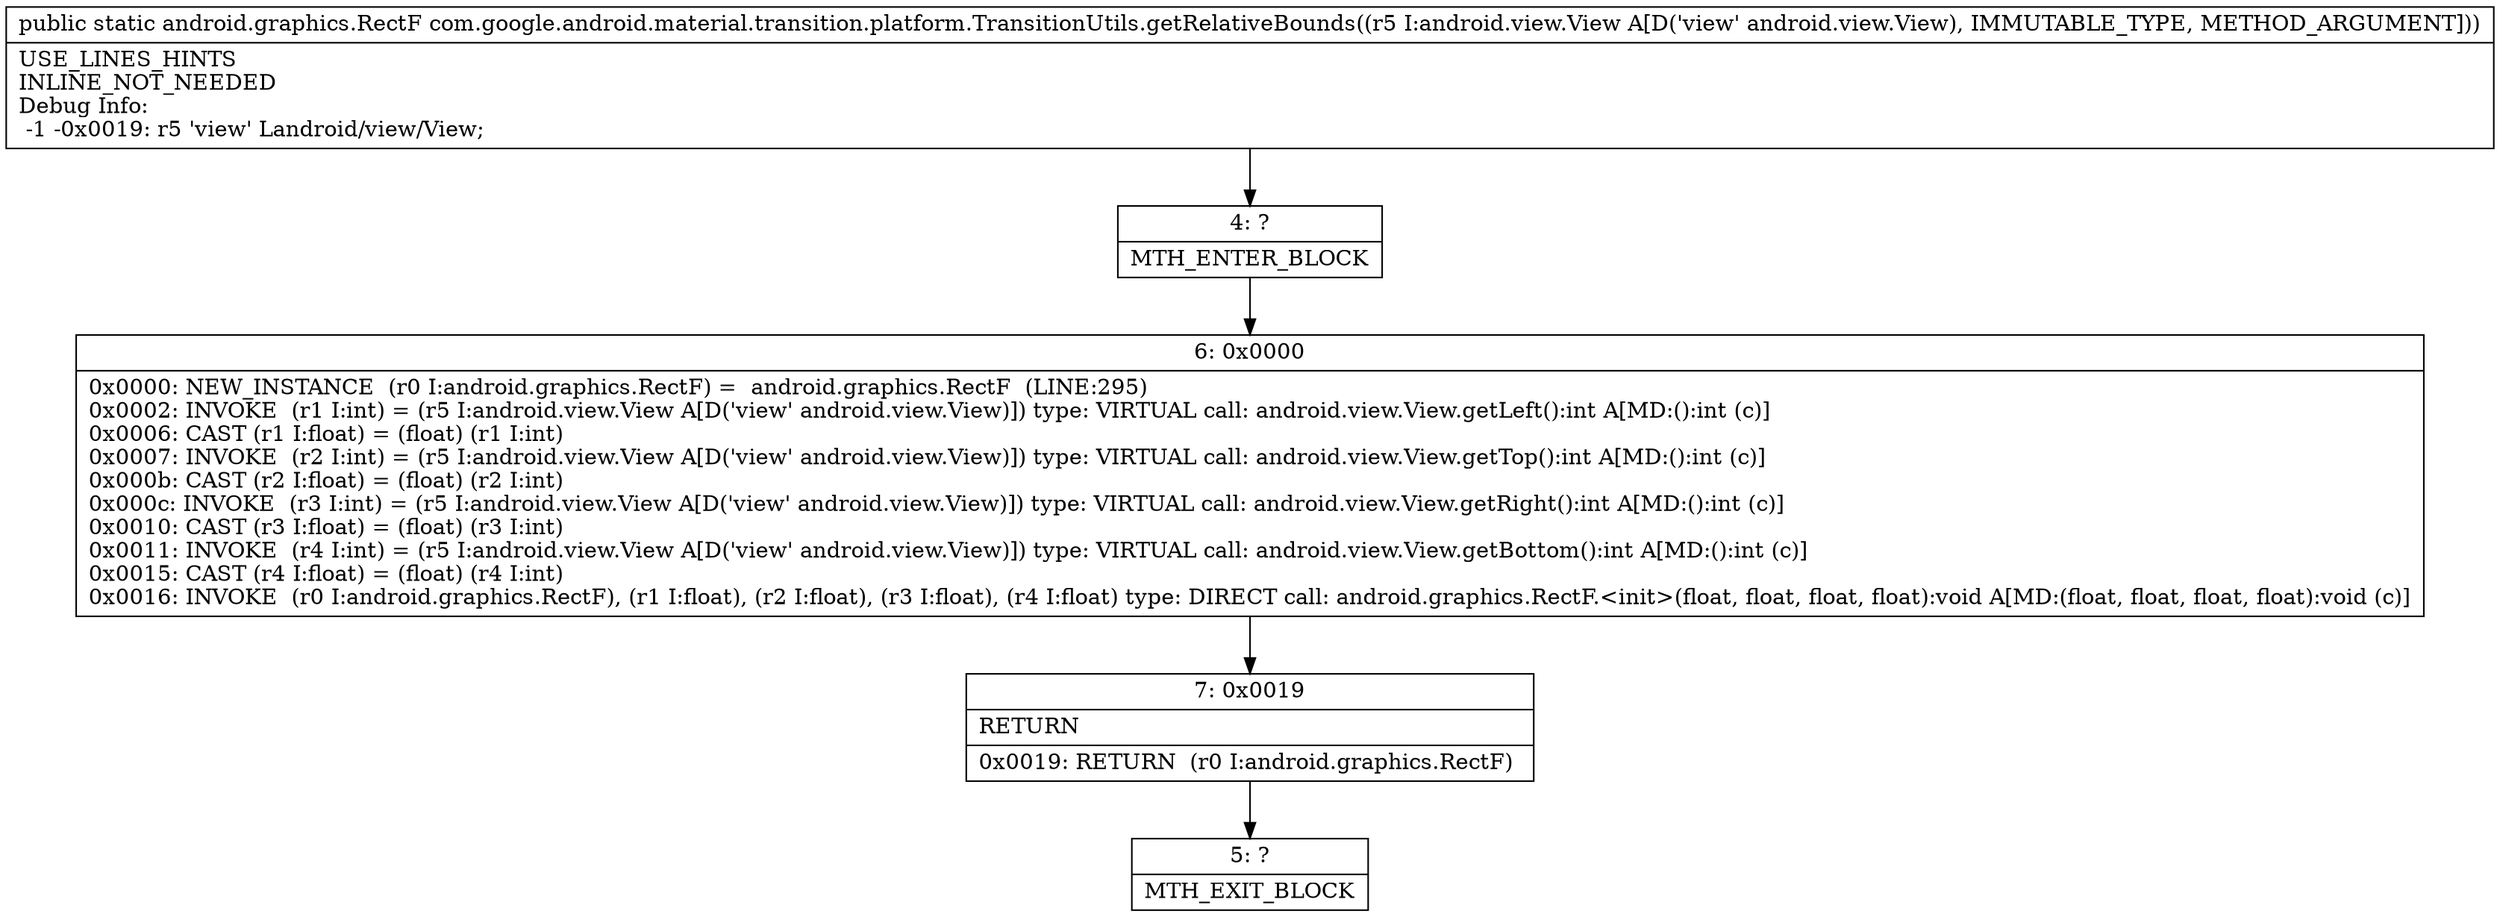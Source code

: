 digraph "CFG forcom.google.android.material.transition.platform.TransitionUtils.getRelativeBounds(Landroid\/view\/View;)Landroid\/graphics\/RectF;" {
Node_4 [shape=record,label="{4\:\ ?|MTH_ENTER_BLOCK\l}"];
Node_6 [shape=record,label="{6\:\ 0x0000|0x0000: NEW_INSTANCE  (r0 I:android.graphics.RectF) =  android.graphics.RectF  (LINE:295)\l0x0002: INVOKE  (r1 I:int) = (r5 I:android.view.View A[D('view' android.view.View)]) type: VIRTUAL call: android.view.View.getLeft():int A[MD:():int (c)]\l0x0006: CAST (r1 I:float) = (float) (r1 I:int) \l0x0007: INVOKE  (r2 I:int) = (r5 I:android.view.View A[D('view' android.view.View)]) type: VIRTUAL call: android.view.View.getTop():int A[MD:():int (c)]\l0x000b: CAST (r2 I:float) = (float) (r2 I:int) \l0x000c: INVOKE  (r3 I:int) = (r5 I:android.view.View A[D('view' android.view.View)]) type: VIRTUAL call: android.view.View.getRight():int A[MD:():int (c)]\l0x0010: CAST (r3 I:float) = (float) (r3 I:int) \l0x0011: INVOKE  (r4 I:int) = (r5 I:android.view.View A[D('view' android.view.View)]) type: VIRTUAL call: android.view.View.getBottom():int A[MD:():int (c)]\l0x0015: CAST (r4 I:float) = (float) (r4 I:int) \l0x0016: INVOKE  (r0 I:android.graphics.RectF), (r1 I:float), (r2 I:float), (r3 I:float), (r4 I:float) type: DIRECT call: android.graphics.RectF.\<init\>(float, float, float, float):void A[MD:(float, float, float, float):void (c)]\l}"];
Node_7 [shape=record,label="{7\:\ 0x0019|RETURN\l|0x0019: RETURN  (r0 I:android.graphics.RectF) \l}"];
Node_5 [shape=record,label="{5\:\ ?|MTH_EXIT_BLOCK\l}"];
MethodNode[shape=record,label="{public static android.graphics.RectF com.google.android.material.transition.platform.TransitionUtils.getRelativeBounds((r5 I:android.view.View A[D('view' android.view.View), IMMUTABLE_TYPE, METHOD_ARGUMENT]))  | USE_LINES_HINTS\lINLINE_NOT_NEEDED\lDebug Info:\l  \-1 \-0x0019: r5 'view' Landroid\/view\/View;\l}"];
MethodNode -> Node_4;Node_4 -> Node_6;
Node_6 -> Node_7;
Node_7 -> Node_5;
}

